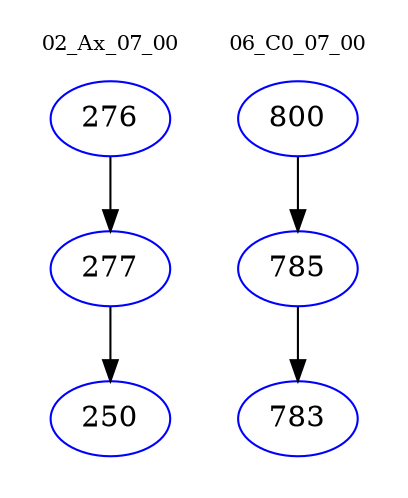 digraph{
subgraph cluster_0 {
color = white
label = "02_Ax_07_00";
fontsize=10;
T0_276 [label="276", color="blue"]
T0_276 -> T0_277 [color="black"]
T0_277 [label="277", color="blue"]
T0_277 -> T0_250 [color="black"]
T0_250 [label="250", color="blue"]
}
subgraph cluster_1 {
color = white
label = "06_C0_07_00";
fontsize=10;
T1_800 [label="800", color="blue"]
T1_800 -> T1_785 [color="black"]
T1_785 [label="785", color="blue"]
T1_785 -> T1_783 [color="black"]
T1_783 [label="783", color="blue"]
}
}
